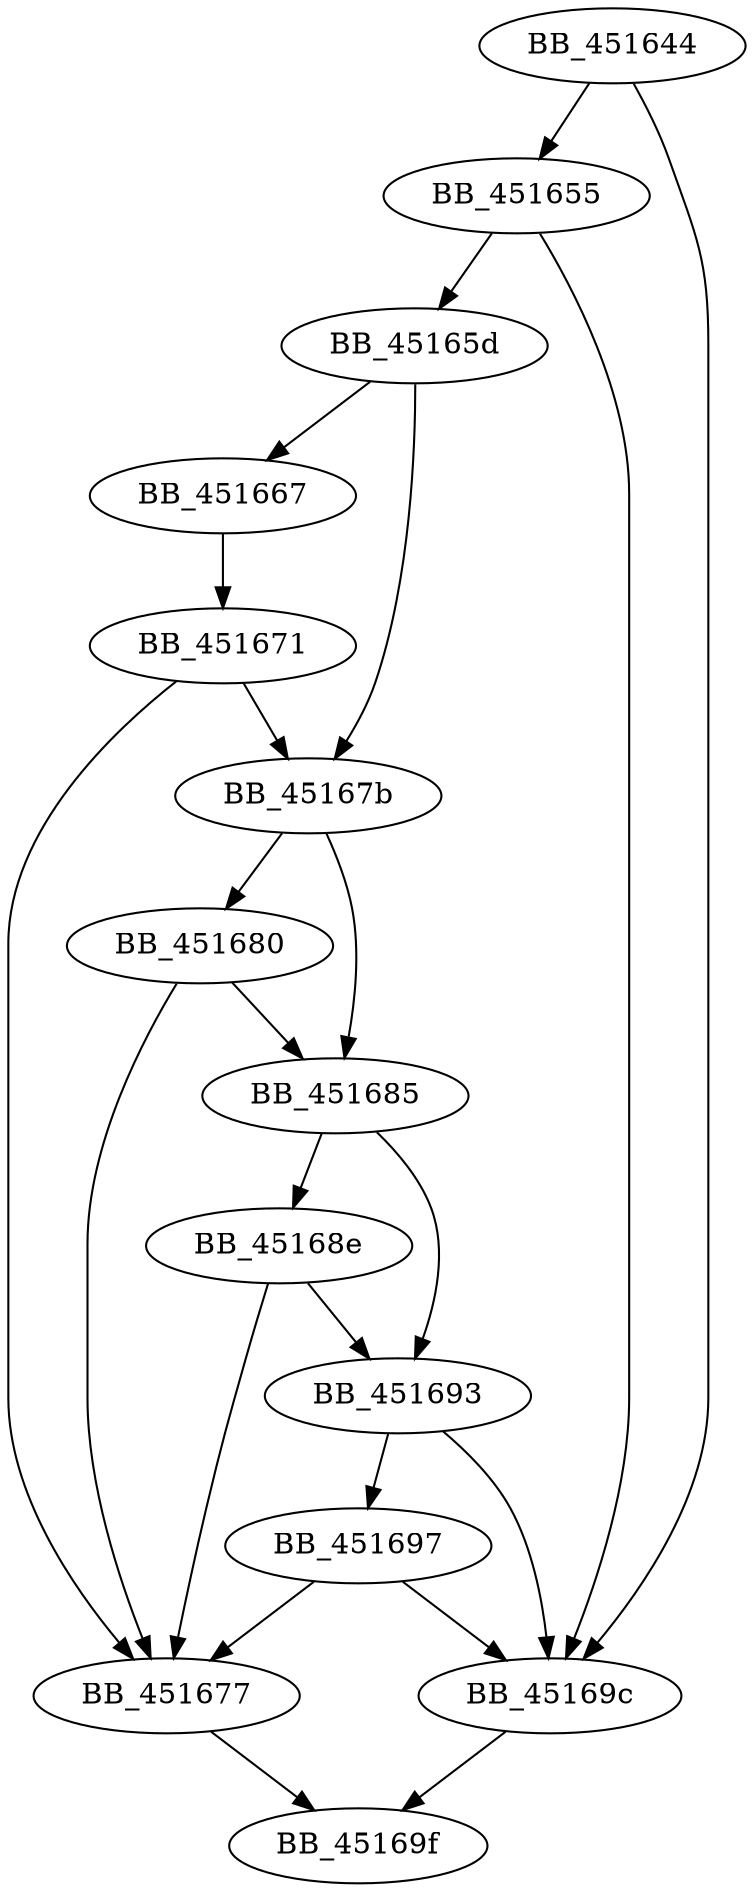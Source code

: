 DiGraph sub_451644{
BB_451644->BB_451655
BB_451644->BB_45169c
BB_451655->BB_45165d
BB_451655->BB_45169c
BB_45165d->BB_451667
BB_45165d->BB_45167b
BB_451667->BB_451671
BB_451671->BB_451677
BB_451671->BB_45167b
BB_451677->BB_45169f
BB_45167b->BB_451680
BB_45167b->BB_451685
BB_451680->BB_451677
BB_451680->BB_451685
BB_451685->BB_45168e
BB_451685->BB_451693
BB_45168e->BB_451677
BB_45168e->BB_451693
BB_451693->BB_451697
BB_451693->BB_45169c
BB_451697->BB_451677
BB_451697->BB_45169c
BB_45169c->BB_45169f
}
